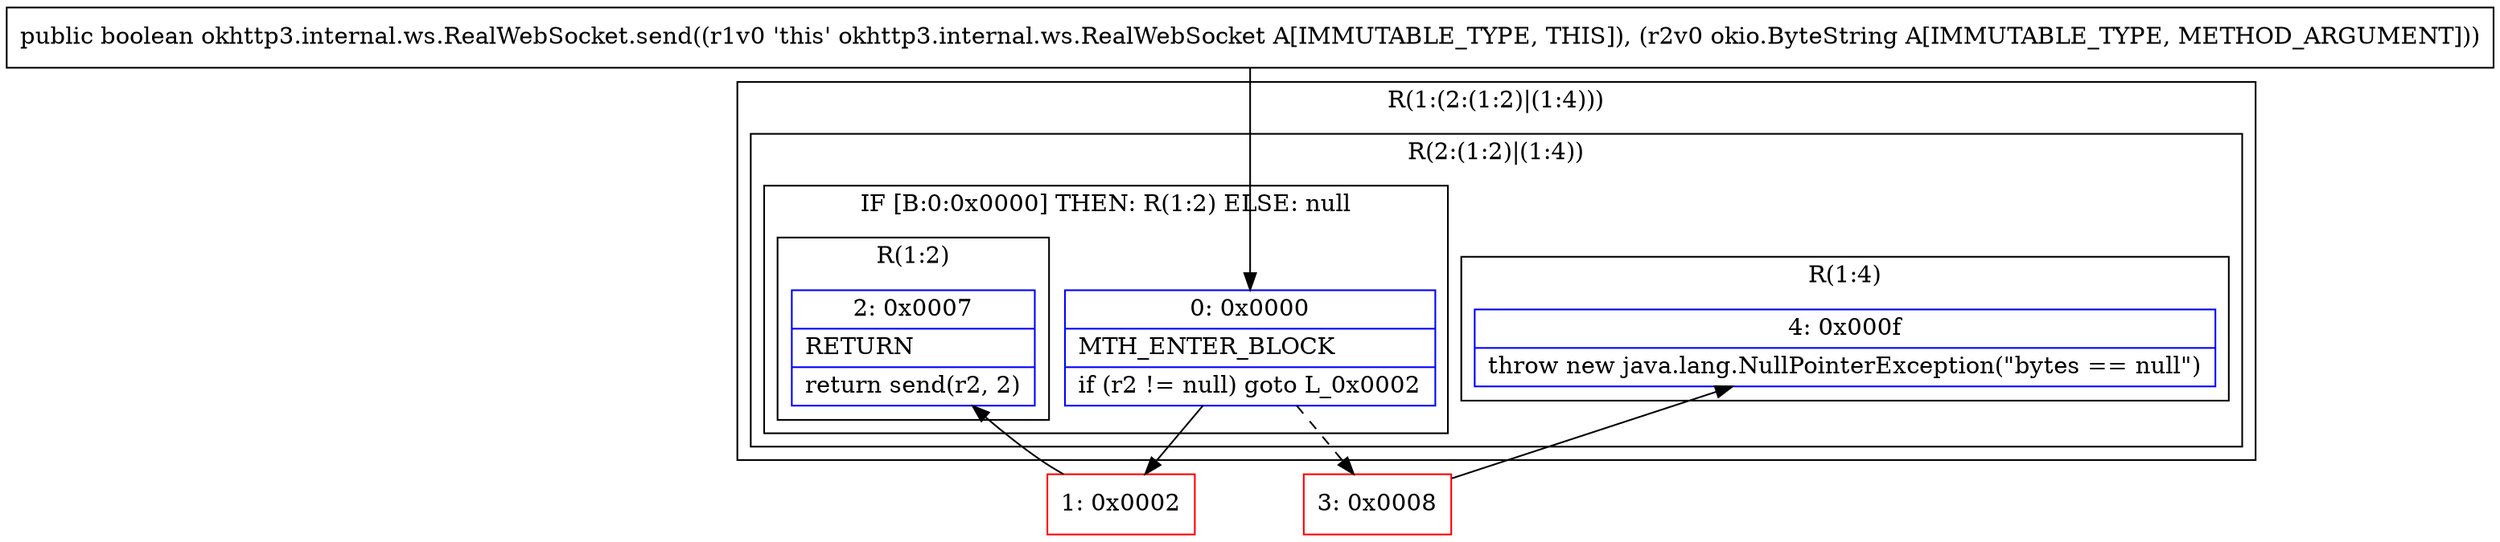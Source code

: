 digraph "CFG forokhttp3.internal.ws.RealWebSocket.send(Lokio\/ByteString;)Z" {
subgraph cluster_Region_917396282 {
label = "R(1:(2:(1:2)|(1:4)))";
node [shape=record,color=blue];
subgraph cluster_Region_2109917089 {
label = "R(2:(1:2)|(1:4))";
node [shape=record,color=blue];
subgraph cluster_IfRegion_1589998184 {
label = "IF [B:0:0x0000] THEN: R(1:2) ELSE: null";
node [shape=record,color=blue];
Node_0 [shape=record,label="{0\:\ 0x0000|MTH_ENTER_BLOCK\l|if (r2 != null) goto L_0x0002\l}"];
subgraph cluster_Region_744249454 {
label = "R(1:2)";
node [shape=record,color=blue];
Node_2 [shape=record,label="{2\:\ 0x0007|RETURN\l|return send(r2, 2)\l}"];
}
}
subgraph cluster_Region_1760534868 {
label = "R(1:4)";
node [shape=record,color=blue];
Node_4 [shape=record,label="{4\:\ 0x000f|throw new java.lang.NullPointerException(\"bytes == null\")\l}"];
}
}
}
Node_1 [shape=record,color=red,label="{1\:\ 0x0002}"];
Node_3 [shape=record,color=red,label="{3\:\ 0x0008}"];
MethodNode[shape=record,label="{public boolean okhttp3.internal.ws.RealWebSocket.send((r1v0 'this' okhttp3.internal.ws.RealWebSocket A[IMMUTABLE_TYPE, THIS]), (r2v0 okio.ByteString A[IMMUTABLE_TYPE, METHOD_ARGUMENT])) }"];
MethodNode -> Node_0;
Node_0 -> Node_1;
Node_0 -> Node_3[style=dashed];
Node_1 -> Node_2;
Node_3 -> Node_4;
}

